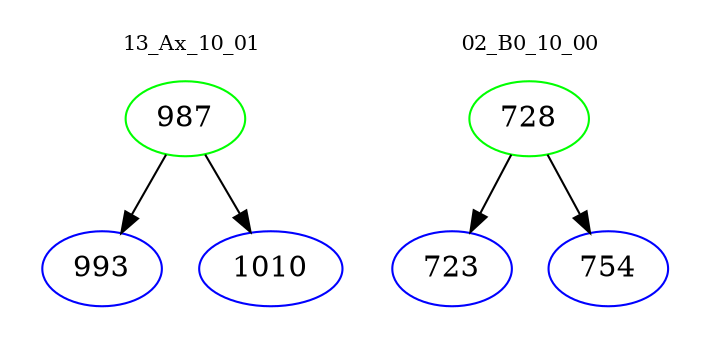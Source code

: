 digraph{
subgraph cluster_0 {
color = white
label = "13_Ax_10_01";
fontsize=10;
T0_987 [label="987", color="green"]
T0_987 -> T0_993 [color="black"]
T0_993 [label="993", color="blue"]
T0_987 -> T0_1010 [color="black"]
T0_1010 [label="1010", color="blue"]
}
subgraph cluster_1 {
color = white
label = "02_B0_10_00";
fontsize=10;
T1_728 [label="728", color="green"]
T1_728 -> T1_723 [color="black"]
T1_723 [label="723", color="blue"]
T1_728 -> T1_754 [color="black"]
T1_754 [label="754", color="blue"]
}
}
